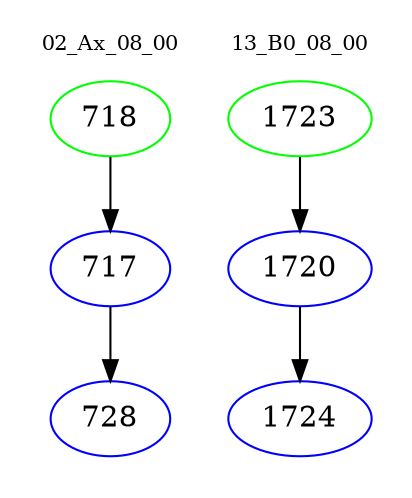 digraph{
subgraph cluster_0 {
color = white
label = "02_Ax_08_00";
fontsize=10;
T0_718 [label="718", color="green"]
T0_718 -> T0_717 [color="black"]
T0_717 [label="717", color="blue"]
T0_717 -> T0_728 [color="black"]
T0_728 [label="728", color="blue"]
}
subgraph cluster_1 {
color = white
label = "13_B0_08_00";
fontsize=10;
T1_1723 [label="1723", color="green"]
T1_1723 -> T1_1720 [color="black"]
T1_1720 [label="1720", color="blue"]
T1_1720 -> T1_1724 [color="black"]
T1_1724 [label="1724", color="blue"]
}
}

